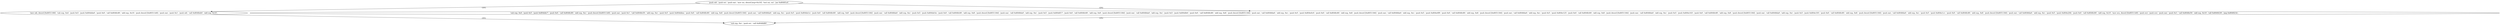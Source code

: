 digraph "func" {
"134516784" [label = "'push edi', 'push esi', 'push eax', 'mov esi, dword [esp+0x10]', 'test esi, esi', 'jne 0x80491ef', " ]
"134517231" [label = "'mov edi, dword [0x8051168]', 'sub esp, 0x4', 'push 0x5', 'push 0x804dda0', 'push 0x0', 'call 0x8048c80', 'add esp, 0x10', 'push dword [0x80511d0]', 'push eax', 'push 0x1', 'push edi', 'call 0x8048eb0', 'add esp, 0x10', " ]
"134516799" [label = "'sub esp, 0x4', 'push 0x5', 'push 0x804ddc7', 'push 0x0', 'call 0x8048c80', 'add esp, 0xc', 'push dword [0x80511d0]', 'push eax', 'push 0x1', 'call 0x8048e50', 'add esp, 0xc', 'push 0x5', 'push 0x804ddea', 'push 0x0', 'call 0x8048c80', 'add esp, 0x8', 'push dword [0x8051184]', 'push eax', 'call 0x8048da0', 'add esp, 0xc', 'push 0x5', 'push 0x804de1e', 'push 0x0', 'call 0x8048c80', 'add esp, 0x8', 'push dword [0x8051184]', 'push eax', 'call 0x8048da0', 'add esp, 0xc', 'push 0x5', 'push 0x804de5a', 'push 0x0', 'call 0x8048c80', 'add esp, 0x8', 'push dword [0x8051184]', 'push eax', 'call 0x8048da0', 'add esp, 0xc', 'push 0x5', 'push 0x804df17', 'push 0x0', 'call 0x8048c80', 'add esp, 0x8', 'push dword [0x8051184]', 'push eax', 'call 0x8048da0', 'add esp, 0xc', 'push 0x5', 'push 0x804dfef', 'push 0x0', 'call 0x8048c80', 'add esp, 0x8', 'push dword [0x8051184]', 'push eax', 'call 0x8048da0', 'add esp, 0xc', 'push 0x5', 'push 0x804e0c0', 'push 0x0', 'call 0x8048c80', 'add esp, 0x8', 'push dword [0x8051184]', 'push eax', 'call 0x8048da0', 'add esp, 0xc', 'push 0x5', 'push 0x804e0f9', 'push 0x0', 'call 0x8048c80', 'add esp, 0x8', 'push dword [0x8051184]', 'push eax', 'call 0x8048da0', 'add esp, 0xc', 'push 0x5', 'push 0x804e125', 'push 0x0', 'call 0x8048c80', 'add esp, 0x8', 'push dword [0x8051184]', 'push eax', 'call 0x8048da0', 'add esp, 0xc', 'push 0x5', 'push 0x804e163', 'push 0x0', 'call 0x8048c80', 'add esp, 0x8', 'push dword [0x8051184]', 'push eax', 'call 0x8048da0', 'add esp, 0xc', 'push 0x5', 'push 0x804e193', 'push 0x0', 'call 0x8048c80', 'add esp, 0x8', 'push dword [0x8051184]', 'push eax', 'call 0x8048da0', 'add esp, 0xc', 'push 0x5', 'push 0x804e1cc', 'push 0x0', 'call 0x8048c80', 'add esp, 0x8', 'push dword [0x8051184]', 'push eax', 'call 0x8048da0', 'add esp, 0xc', 'push 0x5', 'push 0x804e20b', 'push 0x0', 'call 0x8048c80', 'add esp, 0x10', 'mov ecx, dword [0x80511d0]', 'push ecx', 'push ecx', 'push eax', 'push 0x1', 'call 0x8048e50', 'add esp, 0x10', 'call 0x8049230', 'jmp 0x804921b', " ]
"134517275" [label = "'sub esp, 0xc', 'push esi', 'call 0x8048d80', " ]
"134516784" -> "134517231" [ label = "CFG" ]
"134516784" -> "134516799" [ label = "CFG" ]
"134517231" -> "134517275" [ label = "CFG" ]
"134516799" -> "134517275" [ label = "CFG" ]
}
